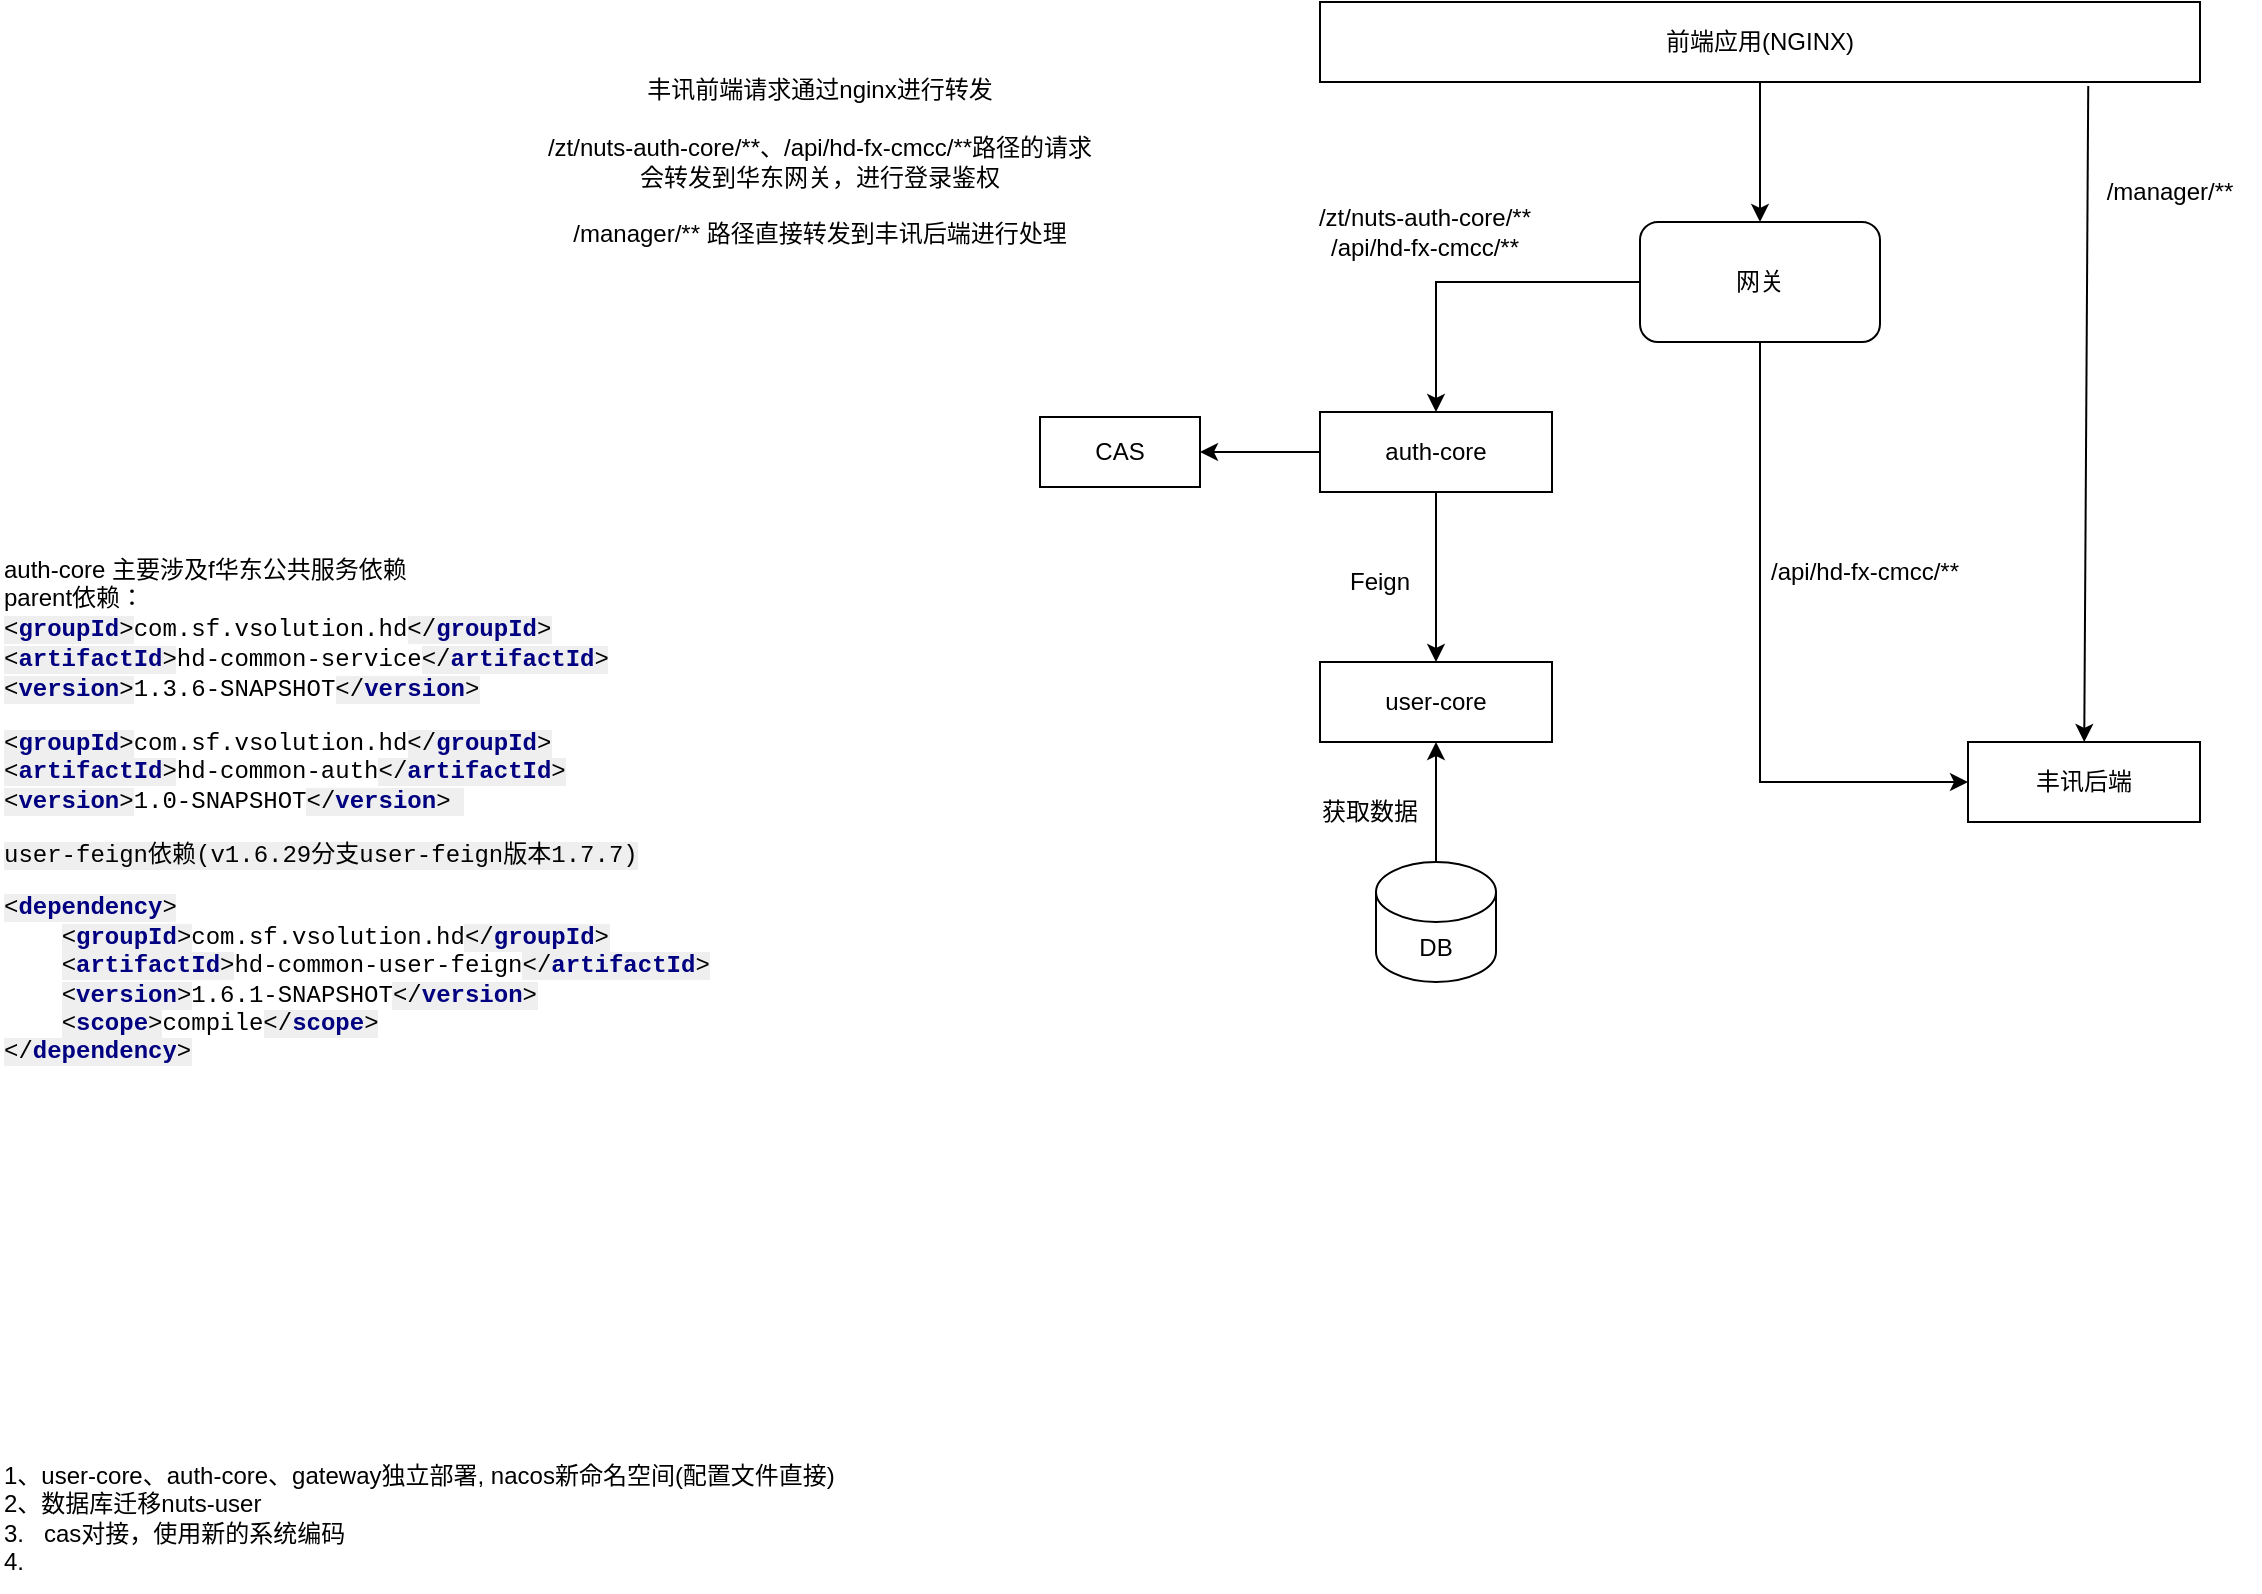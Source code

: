 <mxfile version="20.0.4" type="github">
  <diagram id="0Rd2zlKzjszA67ADvUel" name="Page-1">
    <mxGraphModel dx="3076" dy="839" grid="1" gridSize="10" guides="1" tooltips="1" connect="1" arrows="1" fold="1" page="1" pageScale="1" pageWidth="827" pageHeight="1169" math="0" shadow="0">
      <root>
        <mxCell id="0" />
        <mxCell id="1" parent="0" />
        <mxCell id="j8l-eJ1rH2gUDRsQvT4E-58" style="edgeStyle=orthogonalEdgeStyle;rounded=0;orthogonalLoop=1;jettySize=auto;html=1;entryX=0.5;entryY=0;entryDx=0;entryDy=0;" edge="1" parent="1" source="j8l-eJ1rH2gUDRsQvT4E-59" target="j8l-eJ1rH2gUDRsQvT4E-62">
          <mxGeometry relative="1" as="geometry" />
        </mxCell>
        <mxCell id="j8l-eJ1rH2gUDRsQvT4E-59" value="前端应用(NGINX)" style="rounded=0;whiteSpace=wrap;html=1;" vertex="1" parent="1">
          <mxGeometry x="-560" y="210" width="440" height="40" as="geometry" />
        </mxCell>
        <mxCell id="j8l-eJ1rH2gUDRsQvT4E-60" style="edgeStyle=orthogonalEdgeStyle;rounded=0;orthogonalLoop=1;jettySize=auto;html=1;entryX=0;entryY=0.5;entryDx=0;entryDy=0;exitX=0.5;exitY=1;exitDx=0;exitDy=0;" edge="1" parent="1" source="j8l-eJ1rH2gUDRsQvT4E-62" target="j8l-eJ1rH2gUDRsQvT4E-63">
          <mxGeometry relative="1" as="geometry" />
        </mxCell>
        <mxCell id="j8l-eJ1rH2gUDRsQvT4E-61" style="edgeStyle=orthogonalEdgeStyle;rounded=0;orthogonalLoop=1;jettySize=auto;html=1;entryX=0.5;entryY=0;entryDx=0;entryDy=0;" edge="1" parent="1" source="j8l-eJ1rH2gUDRsQvT4E-62" target="j8l-eJ1rH2gUDRsQvT4E-69">
          <mxGeometry relative="1" as="geometry" />
        </mxCell>
        <mxCell id="j8l-eJ1rH2gUDRsQvT4E-62" value="网关" style="rounded=1;whiteSpace=wrap;html=1;" vertex="1" parent="1">
          <mxGeometry x="-400" y="320" width="120" height="60" as="geometry" />
        </mxCell>
        <mxCell id="j8l-eJ1rH2gUDRsQvT4E-63" value="丰讯后端" style="rounded=0;whiteSpace=wrap;html=1;" vertex="1" parent="1">
          <mxGeometry x="-236" y="580" width="116" height="40" as="geometry" />
        </mxCell>
        <mxCell id="j8l-eJ1rH2gUDRsQvT4E-64" value="" style="endArrow=classic;html=1;rounded=0;exitX=0.873;exitY=1.05;exitDx=0;exitDy=0;exitPerimeter=0;" edge="1" parent="1" source="j8l-eJ1rH2gUDRsQvT4E-59" target="j8l-eJ1rH2gUDRsQvT4E-63">
          <mxGeometry width="50" height="50" relative="1" as="geometry">
            <mxPoint x="-150" y="380" as="sourcePoint" />
            <mxPoint x="-100" y="330" as="targetPoint" />
          </mxGeometry>
        </mxCell>
        <mxCell id="j8l-eJ1rH2gUDRsQvT4E-65" value="/manager/**" style="text;html=1;strokeColor=none;fillColor=none;align=center;verticalAlign=middle;whiteSpace=wrap;rounded=0;" vertex="1" parent="1">
          <mxGeometry x="-180" y="290" width="90" height="30" as="geometry" />
        </mxCell>
        <mxCell id="j8l-eJ1rH2gUDRsQvT4E-66" value="/api/hd-fx-cmcc/**" style="text;html=1;strokeColor=none;fillColor=none;align=center;verticalAlign=middle;whiteSpace=wrap;rounded=0;" vertex="1" parent="1">
          <mxGeometry x="-350" y="480" width="125" height="30" as="geometry" />
        </mxCell>
        <mxCell id="j8l-eJ1rH2gUDRsQvT4E-67" style="edgeStyle=orthogonalEdgeStyle;rounded=0;orthogonalLoop=1;jettySize=auto;html=1;entryX=0.5;entryY=0;entryDx=0;entryDy=0;" edge="1" parent="1" source="j8l-eJ1rH2gUDRsQvT4E-69" target="j8l-eJ1rH2gUDRsQvT4E-72">
          <mxGeometry relative="1" as="geometry" />
        </mxCell>
        <mxCell id="j8l-eJ1rH2gUDRsQvT4E-68" style="edgeStyle=orthogonalEdgeStyle;rounded=0;orthogonalLoop=1;jettySize=auto;html=1;entryX=1;entryY=0.5;entryDx=0;entryDy=0;" edge="1" parent="1" source="j8l-eJ1rH2gUDRsQvT4E-69" target="j8l-eJ1rH2gUDRsQvT4E-71">
          <mxGeometry relative="1" as="geometry" />
        </mxCell>
        <mxCell id="j8l-eJ1rH2gUDRsQvT4E-69" value="auth-core" style="rounded=0;whiteSpace=wrap;html=1;" vertex="1" parent="1">
          <mxGeometry x="-560" y="415" width="116" height="40" as="geometry" />
        </mxCell>
        <mxCell id="j8l-eJ1rH2gUDRsQvT4E-70" value="/zt/nuts-auth-core/**&lt;br&gt;/api/hd-fx-cmcc/**" style="text;html=1;strokeColor=none;fillColor=none;align=center;verticalAlign=middle;whiteSpace=wrap;rounded=0;" vertex="1" parent="1">
          <mxGeometry x="-580" y="310" width="145" height="30" as="geometry" />
        </mxCell>
        <mxCell id="j8l-eJ1rH2gUDRsQvT4E-71" value="CAS" style="rounded=0;whiteSpace=wrap;html=1;" vertex="1" parent="1">
          <mxGeometry x="-700" y="417.5" width="80" height="35" as="geometry" />
        </mxCell>
        <mxCell id="j8l-eJ1rH2gUDRsQvT4E-72" value="user-core" style="rounded=0;whiteSpace=wrap;html=1;" vertex="1" parent="1">
          <mxGeometry x="-560" y="540" width="116" height="40" as="geometry" />
        </mxCell>
        <mxCell id="j8l-eJ1rH2gUDRsQvT4E-73" value="Feign" style="text;html=1;strokeColor=none;fillColor=none;align=center;verticalAlign=middle;whiteSpace=wrap;rounded=0;" vertex="1" parent="1">
          <mxGeometry x="-550" y="485" width="40" height="30" as="geometry" />
        </mxCell>
        <mxCell id="j8l-eJ1rH2gUDRsQvT4E-74" style="edgeStyle=orthogonalEdgeStyle;rounded=0;orthogonalLoop=1;jettySize=auto;html=1;entryX=0.5;entryY=1;entryDx=0;entryDy=0;" edge="1" parent="1" source="j8l-eJ1rH2gUDRsQvT4E-75" target="j8l-eJ1rH2gUDRsQvT4E-72">
          <mxGeometry relative="1" as="geometry" />
        </mxCell>
        <mxCell id="j8l-eJ1rH2gUDRsQvT4E-75" value="DB" style="shape=cylinder3;whiteSpace=wrap;html=1;boundedLbl=1;backgroundOutline=1;size=15;" vertex="1" parent="1">
          <mxGeometry x="-532" y="640" width="60" height="60" as="geometry" />
        </mxCell>
        <mxCell id="j8l-eJ1rH2gUDRsQvT4E-76" value="获取数据" style="text;html=1;strokeColor=none;fillColor=none;align=center;verticalAlign=middle;whiteSpace=wrap;rounded=0;" vertex="1" parent="1">
          <mxGeometry x="-560" y="600" width="50" height="30" as="geometry" />
        </mxCell>
        <mxCell id="j8l-eJ1rH2gUDRsQvT4E-77" value="丰讯前端请求通过nginx进行转发&lt;br&gt;&lt;br&gt;/zt/nuts-auth-core/**、/api/hd-fx-cmcc/**路径的请求会转发到华东网关，进行登录鉴权&lt;br&gt;&lt;br&gt;/manager/** 路径直接转发到丰讯后端进行处理" style="text;html=1;strokeColor=none;fillColor=none;align=center;verticalAlign=middle;whiteSpace=wrap;rounded=0;" vertex="1" parent="1">
          <mxGeometry x="-950" y="210" width="280" height="160" as="geometry" />
        </mxCell>
        <mxCell id="j8l-eJ1rH2gUDRsQvT4E-78" value="auth-core 主要涉及f华东公共服务依赖&lt;br&gt;parent依赖：&lt;br&gt;&lt;span style=&quot;font-family: &amp;quot;Courier New&amp;quot;; font-size: 9pt; background-color: rgb(239, 239, 239);&quot;&gt;&amp;lt;&lt;/span&gt;&lt;span style=&quot;font-family: &amp;quot;Courier New&amp;quot;; font-size: 9pt; color: rgb(0, 0, 128); background-color: rgb(239, 239, 239); font-weight: bold;&quot;&gt;groupId&lt;/span&gt;&lt;span style=&quot;font-family: &amp;quot;Courier New&amp;quot;; font-size: 9pt; background-color: rgb(239, 239, 239);&quot;&gt;&amp;gt;&lt;/span&gt;&lt;span style=&quot;background-color: rgb(255, 255, 255); font-family: &amp;quot;Courier New&amp;quot;; font-size: 9pt;&quot;&gt;com.sf.vsolution.hd&lt;/span&gt;&lt;span style=&quot;font-family: &amp;quot;Courier New&amp;quot;; font-size: 9pt; background-color: rgb(239, 239, 239);&quot;&gt;&amp;lt;/&lt;/span&gt;&lt;span style=&quot;font-family: &amp;quot;Courier New&amp;quot;; font-size: 9pt; color: rgb(0, 0, 128); background-color: rgb(239, 239, 239); font-weight: bold;&quot;&gt;groupId&lt;/span&gt;&lt;span style=&quot;font-family: &amp;quot;Courier New&amp;quot;; font-size: 9pt; background-color: rgb(239, 239, 239);&quot;&gt;&amp;gt;&lt;br&gt;&lt;/span&gt;&lt;span style=&quot;font-family: &amp;quot;Courier New&amp;quot;; font-size: 9pt; background-color: rgb(239, 239, 239);&quot;&gt;&amp;lt;&lt;/span&gt;&lt;span style=&quot;font-family: &amp;quot;Courier New&amp;quot;; font-size: 9pt; color: rgb(0, 0, 128); background-color: rgb(239, 239, 239); font-weight: bold;&quot;&gt;artifactId&lt;/span&gt;&lt;span style=&quot;font-family: &amp;quot;Courier New&amp;quot;; font-size: 9pt; background-color: rgb(239, 239, 239);&quot;&gt;&amp;gt;&lt;/span&gt;&lt;span style=&quot;background-color: rgb(255, 255, 255); font-family: &amp;quot;Courier New&amp;quot;; font-size: 9pt;&quot;&gt;hd-common-service&lt;/span&gt;&lt;span style=&quot;font-family: &amp;quot;Courier New&amp;quot;; font-size: 9pt; background-color: rgb(239, 239, 239);&quot;&gt;&amp;lt;/&lt;/span&gt;&lt;span style=&quot;font-family: &amp;quot;Courier New&amp;quot;; font-size: 9pt; color: rgb(0, 0, 128); background-color: rgb(239, 239, 239); font-weight: bold;&quot;&gt;artifactId&lt;/span&gt;&lt;span style=&quot;font-family: &amp;quot;Courier New&amp;quot;; font-size: 9pt; background-color: rgb(239, 239, 239);&quot;&gt;&amp;gt;&lt;br&gt;&lt;/span&gt;&lt;span style=&quot;font-family: &amp;quot;Courier New&amp;quot;; font-size: 9pt; background-color: rgb(239, 239, 239);&quot;&gt;&amp;lt;&lt;/span&gt;&lt;span style=&quot;font-family: &amp;quot;Courier New&amp;quot;; font-size: 9pt; color: rgb(0, 0, 128); background-color: rgb(239, 239, 239); font-weight: bold;&quot;&gt;version&lt;/span&gt;&lt;span style=&quot;font-family: &amp;quot;Courier New&amp;quot;; font-size: 9pt; background-color: rgb(239, 239, 239);&quot;&gt;&amp;gt;&lt;/span&gt;&lt;span style=&quot;background-color: rgb(255, 255, 255); font-family: &amp;quot;Courier New&amp;quot;; font-size: 9pt;&quot;&gt;1.3.6-SNAPSHOT&lt;/span&gt;&lt;span style=&quot;font-family: &amp;quot;Courier New&amp;quot;; font-size: 9pt; background-color: rgb(239, 239, 239);&quot;&gt;&amp;lt;/&lt;/span&gt;&lt;span style=&quot;font-family: &amp;quot;Courier New&amp;quot;; font-size: 9pt; color: rgb(0, 0, 128); background-color: rgb(239, 239, 239); font-weight: bold;&quot;&gt;version&lt;/span&gt;&lt;span style=&quot;font-family: &amp;quot;Courier New&amp;quot;; font-size: 9pt; background-color: rgb(239, 239, 239);&quot;&gt;&amp;gt;&lt;br&gt;&lt;/span&gt;&lt;pre style=&quot;background-color: rgb(255, 255, 255); font-family: &amp;quot;Courier New&amp;quot;; font-size: 9pt;&quot;&gt;&lt;span style=&quot;background-color:#efefef;&quot;&gt;&amp;lt;&lt;/span&gt;&lt;span style=&quot;color:#000080;background-color:#efefef;font-weight:bold;&quot;&gt;groupId&lt;/span&gt;&lt;span style=&quot;background-color:#efefef;&quot;&gt;&amp;gt;&lt;/span&gt;com.sf.vsolution.hd&lt;span style=&quot;background-color:#efefef;&quot;&gt;&amp;lt;/&lt;/span&gt;&lt;span style=&quot;color:#000080;background-color:#efefef;font-weight:bold;&quot;&gt;groupId&lt;/span&gt;&lt;span style=&quot;background-color:#efefef;&quot;&gt;&amp;gt;&lt;/span&gt;&lt;br&gt;&lt;span style=&quot;background-color:#efefef;&quot;&gt;&amp;lt;&lt;/span&gt;&lt;span style=&quot;color:#000080;background-color:#efefef;font-weight:bold;&quot;&gt;artifactId&lt;/span&gt;&lt;span style=&quot;background-color:#efefef;&quot;&gt;&amp;gt;&lt;/span&gt;hd-common-auth&lt;span style=&quot;background-color:#efefef;&quot;&gt;&amp;lt;/&lt;/span&gt;&lt;span style=&quot;color:#000080;background-color:#efefef;font-weight:bold;&quot;&gt;artifactId&lt;/span&gt;&lt;span style=&quot;background-color:#efefef;&quot;&gt;&amp;gt;&lt;/span&gt;&lt;br&gt;&lt;span style=&quot;background-color:#efefef;&quot;&gt;&amp;lt;&lt;/span&gt;&lt;span style=&quot;color:#000080;background-color:#efefef;font-weight:bold;&quot;&gt;version&lt;/span&gt;&lt;span style=&quot;background-color:#efefef;&quot;&gt;&amp;gt;&lt;/span&gt;1.0-SNAPSHOT&lt;span style=&quot;background-color:#efefef;&quot;&gt;&amp;lt;/&lt;/span&gt;&lt;span style=&quot;color:#000080;background-color:#efefef;font-weight:bold;&quot;&gt;version&lt;/span&gt;&lt;span style=&quot;background-color:#efefef;&quot;&gt;&amp;gt; &lt;/span&gt;&lt;/pre&gt;&lt;span style=&quot;font-family: &amp;quot;Courier New&amp;quot;; font-size: 9pt; background-color: rgb(239, 239, 239);&quot;&gt;user-feign依赖(v1.6.29分支user-feign版本1.7.7)&lt;br&gt;&lt;/span&gt;&lt;pre style=&quot;background-color: rgb(255, 255, 255); font-family: &amp;quot;Courier New&amp;quot;; font-size: 9pt;&quot;&gt;&lt;span style=&quot;background-color:#efefef;&quot;&gt;&amp;lt;&lt;/span&gt;&lt;span style=&quot;color:#000080;background-color:#efefef;font-weight:bold;&quot;&gt;dependency&lt;/span&gt;&lt;span style=&quot;background-color:#efefef;&quot;&gt;&amp;gt;&lt;/span&gt;&lt;br&gt;    &lt;span style=&quot;background-color:#efefef;&quot;&gt;&amp;lt;&lt;/span&gt;&lt;span style=&quot;color:#000080;background-color:#efefef;font-weight:bold;&quot;&gt;groupId&lt;/span&gt;&lt;span style=&quot;background-color:#efefef;&quot;&gt;&amp;gt;&lt;/span&gt;com.sf.vsolution.hd&lt;span style=&quot;background-color:#efefef;&quot;&gt;&amp;lt;/&lt;/span&gt;&lt;span style=&quot;color:#000080;background-color:#efefef;font-weight:bold;&quot;&gt;groupId&lt;/span&gt;&lt;span style=&quot;background-color:#efefef;&quot;&gt;&amp;gt;&lt;/span&gt;&lt;br&gt;    &lt;span style=&quot;background-color:#efefef;&quot;&gt;&amp;lt;&lt;/span&gt;&lt;span style=&quot;color:#000080;background-color:#efefef;font-weight:bold;&quot;&gt;artifactId&lt;/span&gt;&lt;span style=&quot;background-color:#efefef;&quot;&gt;&amp;gt;&lt;/span&gt;hd-common-user-feign&lt;span style=&quot;background-color:#efefef;&quot;&gt;&amp;lt;/&lt;/span&gt;&lt;span style=&quot;color:#000080;background-color:#efefef;font-weight:bold;&quot;&gt;artifactId&lt;/span&gt;&lt;span style=&quot;background-color:#efefef;&quot;&gt;&amp;gt;&lt;/span&gt;&lt;br&gt;    &lt;span style=&quot;background-color:#efefef;&quot;&gt;&amp;lt;&lt;/span&gt;&lt;span style=&quot;color:#000080;background-color:#efefef;font-weight:bold;&quot;&gt;version&lt;/span&gt;&lt;span style=&quot;background-color:#efefef;&quot;&gt;&amp;gt;&lt;/span&gt;1.6.1-SNAPSHOT&lt;span style=&quot;background-color:#efefef;&quot;&gt;&amp;lt;/&lt;/span&gt;&lt;span style=&quot;color:#000080;background-color:#efefef;font-weight:bold;&quot;&gt;version&lt;/span&gt;&lt;span style=&quot;background-color:#efefef;&quot;&gt;&amp;gt;&lt;/span&gt;&lt;br&gt;    &lt;span style=&quot;background-color:#efefef;&quot;&gt;&amp;lt;&lt;/span&gt;&lt;span style=&quot;color:#000080;background-color:#efefef;font-weight:bold;&quot;&gt;scope&lt;/span&gt;&lt;span style=&quot;background-color:#efefef;&quot;&gt;&amp;gt;&lt;/span&gt;compile&lt;span style=&quot;background-color:#efefef;&quot;&gt;&amp;lt;/&lt;/span&gt;&lt;span style=&quot;color:#000080;background-color:#efefef;font-weight:bold;&quot;&gt;scope&lt;/span&gt;&lt;span style=&quot;background-color:#efefef;&quot;&gt;&amp;gt;&lt;/span&gt;&lt;br&gt;&lt;span style=&quot;background-color:#efefef;&quot;&gt;&amp;lt;/&lt;/span&gt;&lt;span style=&quot;color:#000080;background-color:#efefef;font-weight:bold;&quot;&gt;dependency&lt;/span&gt;&lt;span style=&quot;background-color:#efefef;&quot;&gt;&amp;gt;&lt;/span&gt;&lt;/pre&gt;&lt;span style=&quot;font-family: &amp;quot;Courier New&amp;quot;; font-size: 9pt; background-color: rgb(239, 239, 239);&quot;&gt;&lt;br&gt;&lt;/span&gt;" style="text;html=1;strokeColor=none;fillColor=none;align=left;verticalAlign=middle;whiteSpace=wrap;rounded=0;" vertex="1" parent="1">
          <mxGeometry x="-1220" y="455" width="427" height="345" as="geometry" />
        </mxCell>
        <mxCell id="j8l-eJ1rH2gUDRsQvT4E-79" value="1、user-core、auth-core、gateway独立部署, nacos新命名空间(配置文件直接)&lt;br&gt;2、数据库迁移nuts-user&lt;br&gt;3.&amp;nbsp; &amp;nbsp;cas对接，使用新的系统编码&lt;br&gt;4.&amp;nbsp; &amp;nbsp;" style="text;html=1;strokeColor=none;fillColor=none;align=left;verticalAlign=middle;whiteSpace=wrap;rounded=0;" vertex="1" parent="1">
          <mxGeometry x="-1220" y="930" width="427" height="75" as="geometry" />
        </mxCell>
      </root>
    </mxGraphModel>
  </diagram>
</mxfile>
